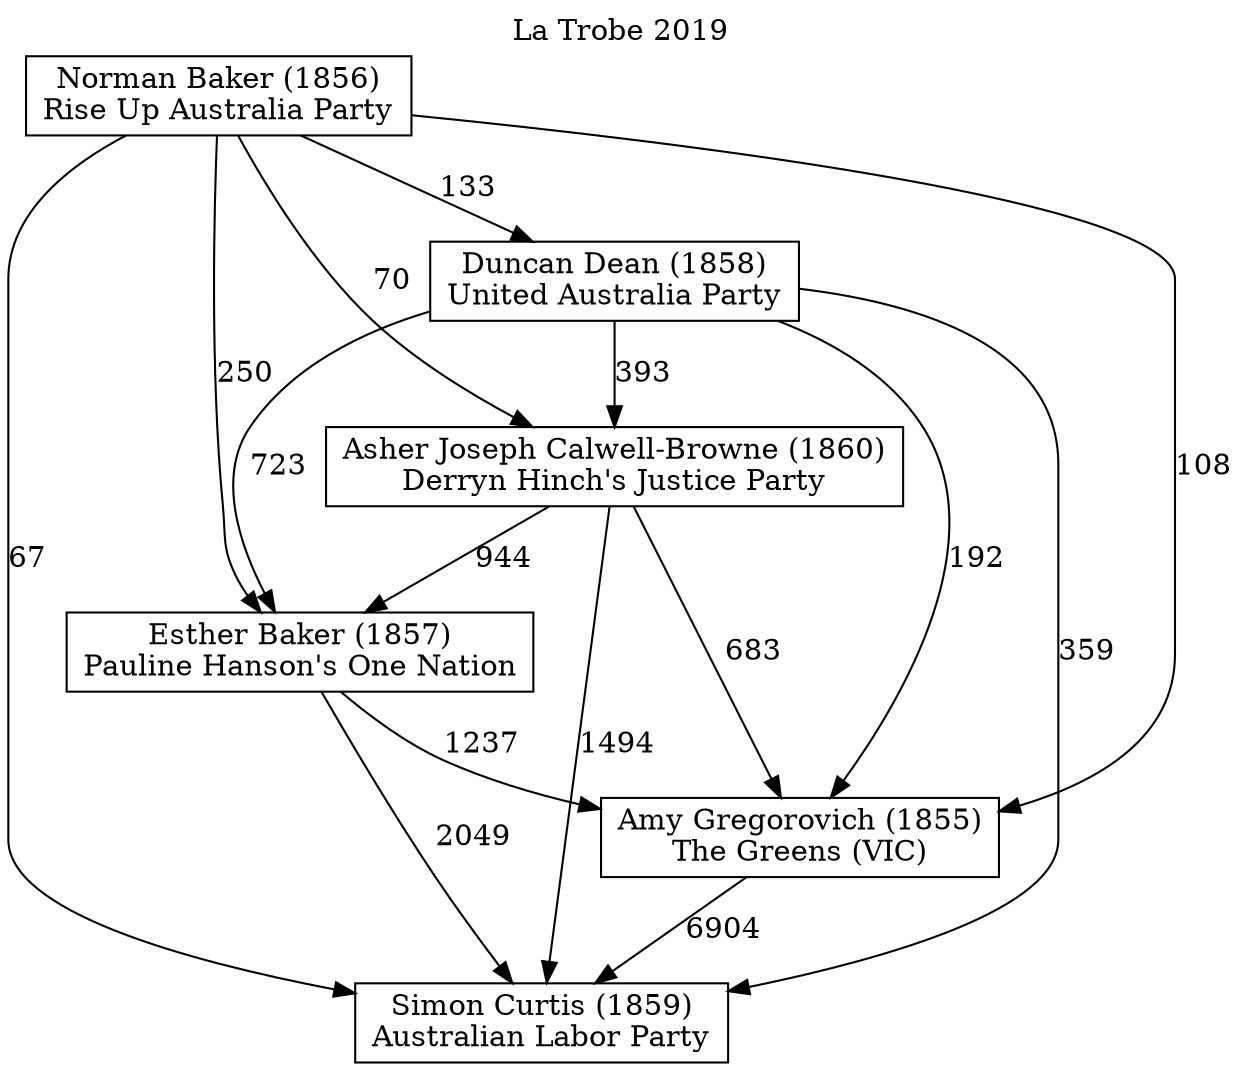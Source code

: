 // House preference flow
digraph "Simon Curtis (1859)_La Trobe_2019" {
	graph [label="La Trobe 2019" labelloc=t mclimit=10]
	node [shape=box]
	"Simon Curtis (1859)" [label="Simon Curtis (1859)
Australian Labor Party"]
	"Amy Gregorovich (1855)" [label="Amy Gregorovich (1855)
The Greens (VIC)"]
	"Esther Baker (1857)" [label="Esther Baker (1857)
Pauline Hanson's One Nation"]
	"Asher Joseph Calwell-Browne (1860)" [label="Asher Joseph Calwell-Browne (1860)
Derryn Hinch's Justice Party"]
	"Duncan Dean (1858)" [label="Duncan Dean (1858)
United Australia Party"]
	"Norman Baker (1856)" [label="Norman Baker (1856)
Rise Up Australia Party"]
	"Amy Gregorovich (1855)" -> "Simon Curtis (1859)" [label=6904]
	"Esther Baker (1857)" -> "Amy Gregorovich (1855)" [label=1237]
	"Asher Joseph Calwell-Browne (1860)" -> "Esther Baker (1857)" [label=944]
	"Duncan Dean (1858)" -> "Asher Joseph Calwell-Browne (1860)" [label=393]
	"Norman Baker (1856)" -> "Duncan Dean (1858)" [label=133]
	"Esther Baker (1857)" -> "Simon Curtis (1859)" [label=2049]
	"Asher Joseph Calwell-Browne (1860)" -> "Simon Curtis (1859)" [label=1494]
	"Duncan Dean (1858)" -> "Simon Curtis (1859)" [label=359]
	"Norman Baker (1856)" -> "Simon Curtis (1859)" [label=67]
	"Norman Baker (1856)" -> "Asher Joseph Calwell-Browne (1860)" [label=70]
	"Duncan Dean (1858)" -> "Esther Baker (1857)" [label=723]
	"Norman Baker (1856)" -> "Esther Baker (1857)" [label=250]
	"Asher Joseph Calwell-Browne (1860)" -> "Amy Gregorovich (1855)" [label=683]
	"Duncan Dean (1858)" -> "Amy Gregorovich (1855)" [label=192]
	"Norman Baker (1856)" -> "Amy Gregorovich (1855)" [label=108]
}
